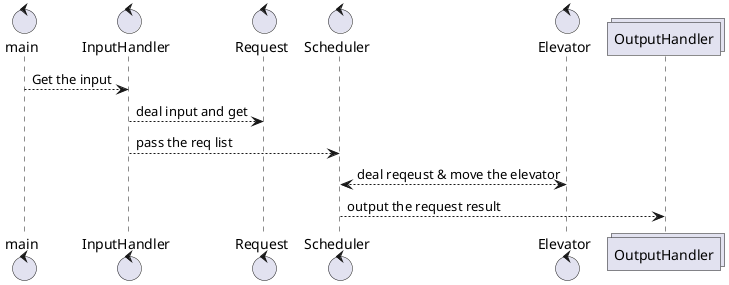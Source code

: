 @startuml

control main
control InputHandler
control Request
control Scheduler
control Elevator
collections OutputHandler

main --> InputHandler : Get the input
InputHandler --> Request : deal input and get
InputHandler -->Scheduler : pass the req list
Scheduler <--> Elevator : deal reqeust & move the elevator
Scheduler --> OutputHandler : output the request result
@enduml